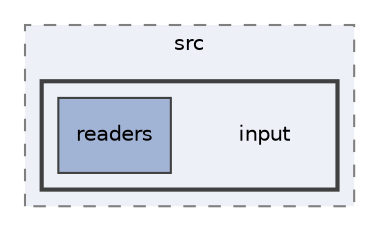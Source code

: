 digraph "/Users/jlu/zeek/src/input"
{
 // LATEX_PDF_SIZE
  edge [fontname="Helvetica",fontsize="10",labelfontname="Helvetica",labelfontsize="10"];
  node [fontname="Helvetica",fontsize="10",shape=record];
  compound=true
  subgraph clusterdir_ad5ef0d7ac29eb47ccb661b82fa60e73 {
    graph [ bgcolor="#edf0f7", pencolor="grey50", style="filled,dashed,", label="src", fontname="Helvetica", fontsize="10", URL="dir_ad5ef0d7ac29eb47ccb661b82fa60e73.html"]
  subgraph clusterdir_e8e56a86e268aeea0e0c734b465cbd54 {
    graph [ bgcolor="#edf0f7", pencolor="grey25", style="filled,bold,", label="", fontname="Helvetica", fontsize="10", URL="dir_e8e56a86e268aeea0e0c734b465cbd54.html"]
    dir_e8e56a86e268aeea0e0c734b465cbd54 [shape=plaintext, label="input"];
  dir_849859acfd53e90820e37d4cf44993a7 [shape=box, label="readers", style="filled,", fillcolor="#a2b4d6", color="grey25", URL="dir_849859acfd53e90820e37d4cf44993a7.html"];
  }
  }
}
